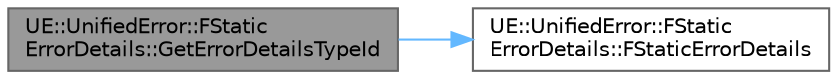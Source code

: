 digraph "UE::UnifiedError::FStaticErrorDetails::GetErrorDetailsTypeId"
{
 // INTERACTIVE_SVG=YES
 // LATEX_PDF_SIZE
  bgcolor="transparent";
  edge [fontname=Helvetica,fontsize=10,labelfontname=Helvetica,labelfontsize=10];
  node [fontname=Helvetica,fontsize=10,shape=box,height=0.2,width=0.4];
  rankdir="LR";
  Node1 [id="Node000001",label="UE::UnifiedError::FStatic\lErrorDetails::GetErrorDetailsTypeId",height=0.2,width=0.4,color="gray40", fillcolor="grey60", style="filled", fontcolor="black",tooltip="GetErrorDetialsTypeId; Simple type information for error details, generated using hash of details nam..."];
  Node1 -> Node2 [id="edge1_Node000001_Node000002",color="steelblue1",style="solid",tooltip=" "];
  Node2 [id="Node000002",label="UE::UnifiedError::FStatic\lErrorDetails::FStaticErrorDetails",height=0.2,width=0.4,color="grey40", fillcolor="white", style="filled",URL="$da/d0c/classUE_1_1UnifiedError_1_1FStaticErrorDetails.html#a37069952e7a5a86c37eb664f20c47da5",tooltip=" "];
}
